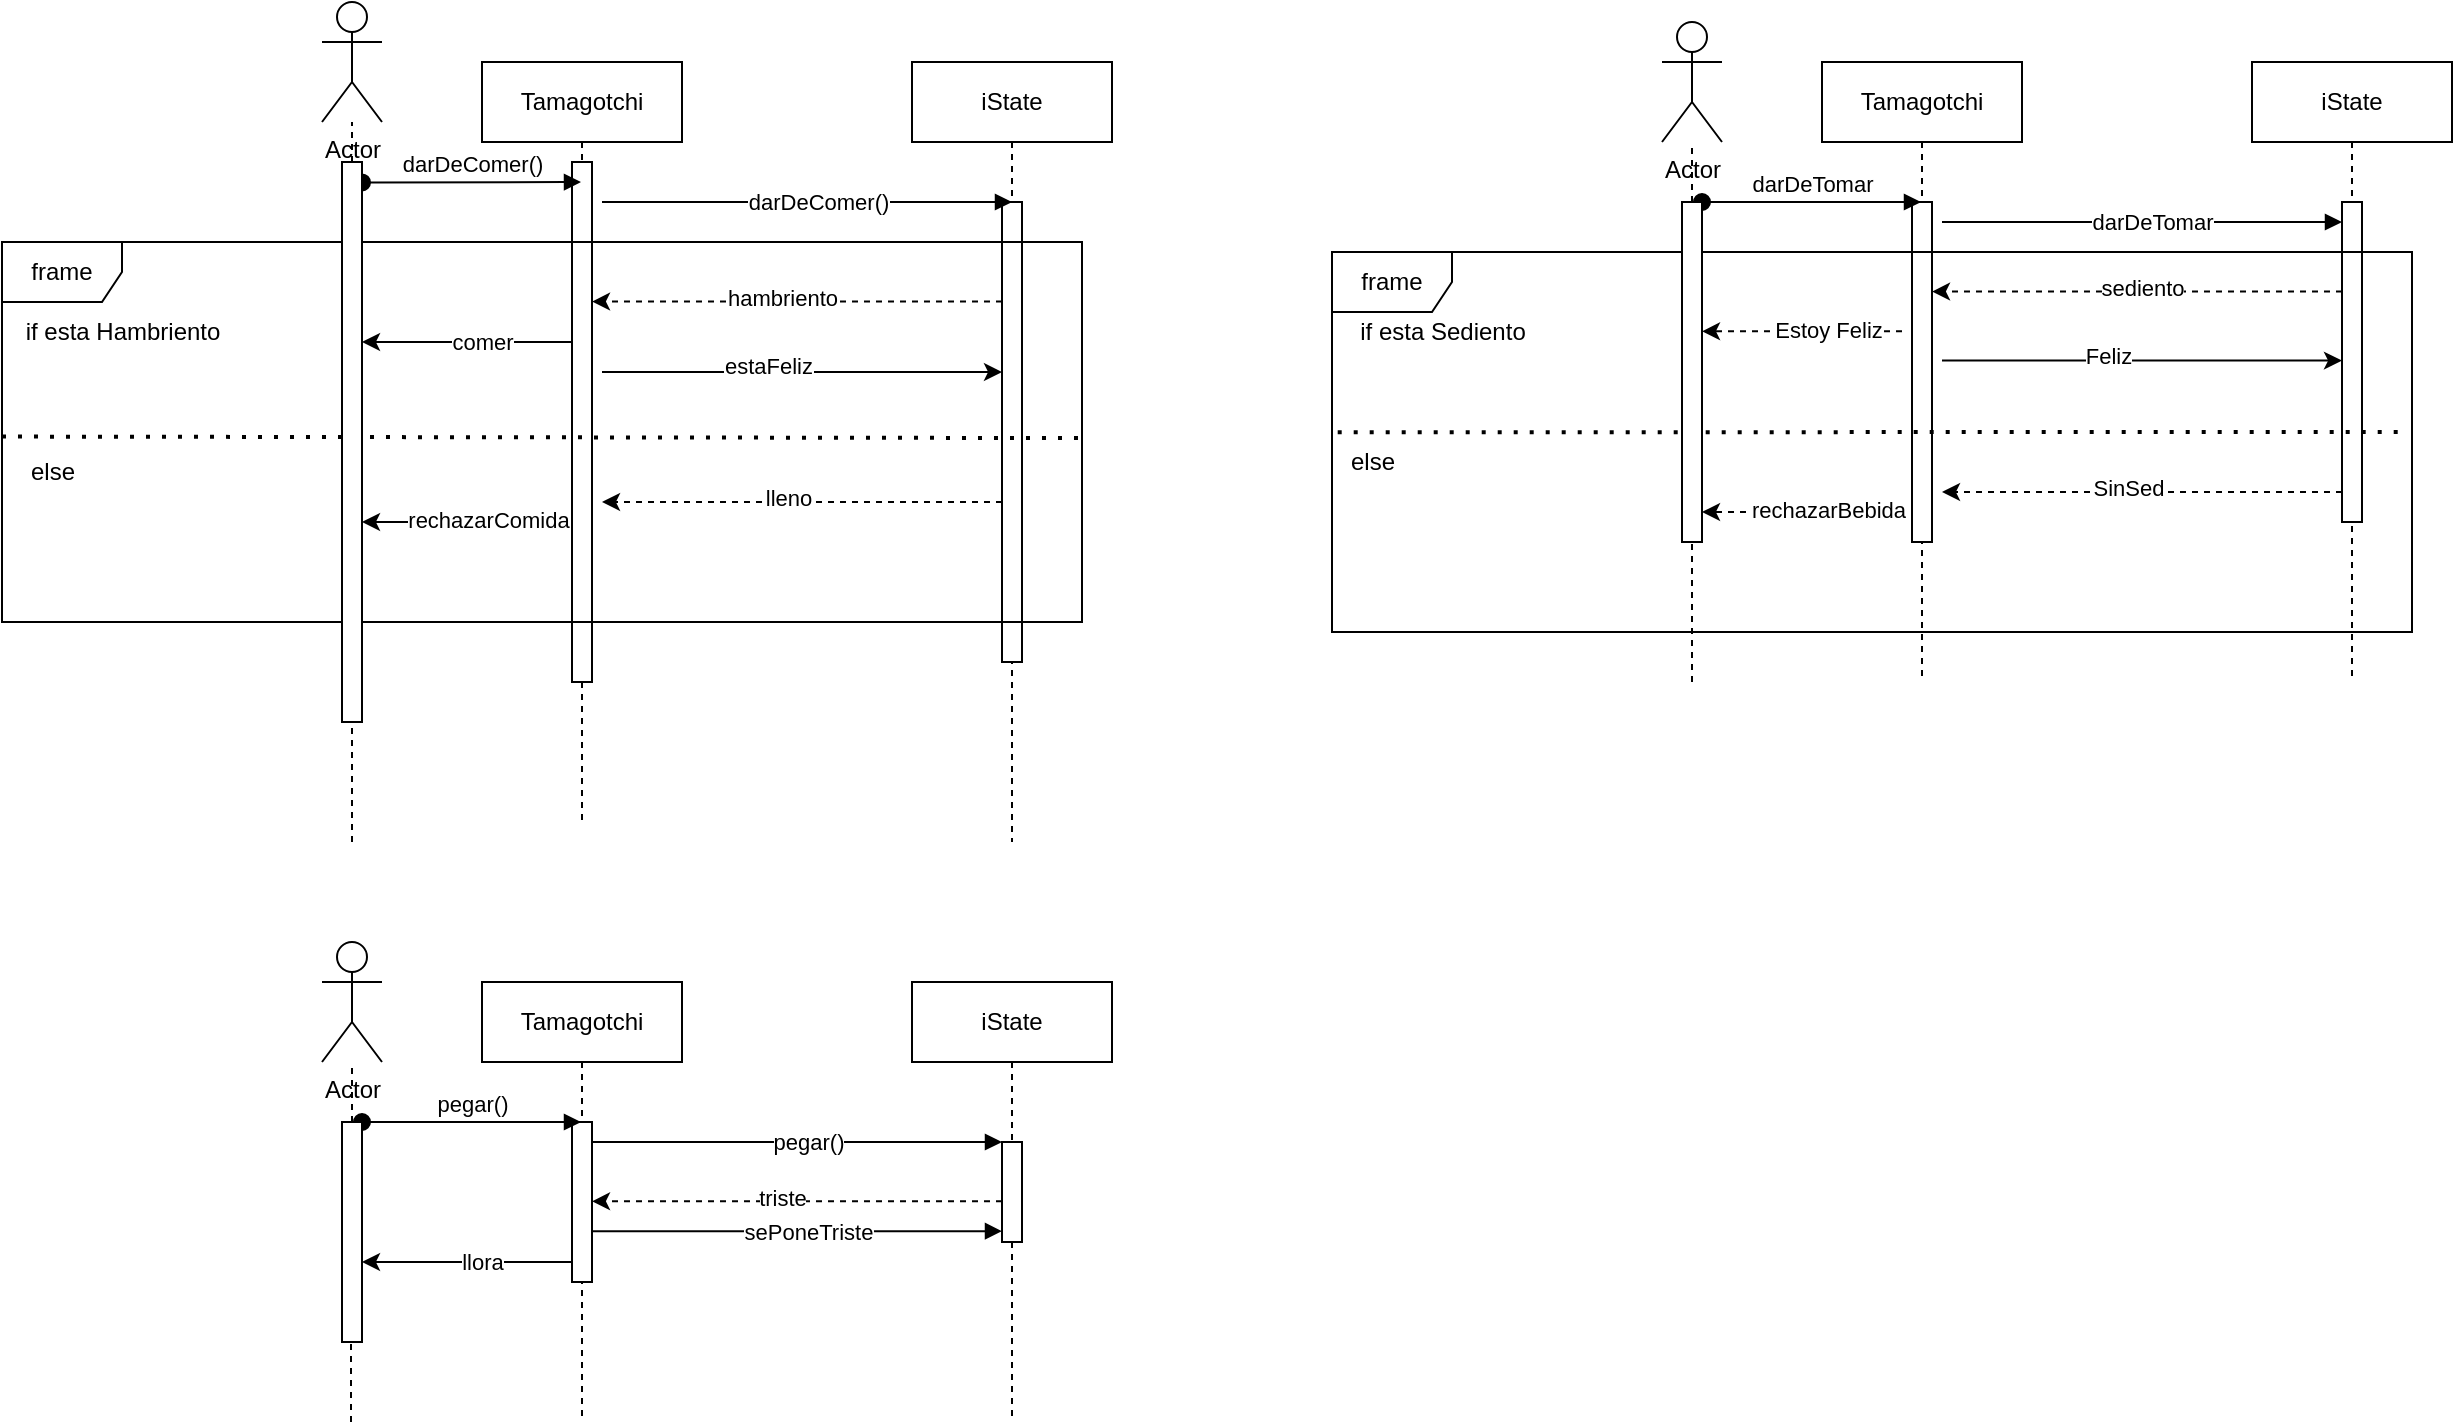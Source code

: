 <mxfile version="24.2.5" type="device">
  <diagram name="Page-1" id="2YBvvXClWsGukQMizWep">
    <mxGraphModel dx="1426" dy="317" grid="1" gridSize="10" guides="1" tooltips="1" connect="1" arrows="1" fold="1" page="1" pageScale="1" pageWidth="850" pageHeight="1100" math="0" shadow="0">
      <root>
        <mxCell id="0" />
        <mxCell id="1" parent="0" />
        <mxCell id="aM9ryv3xv72pqoxQDRHE-1" value="Tamagotchi" style="shape=umlLifeline;perimeter=lifelinePerimeter;whiteSpace=wrap;html=1;container=0;dropTarget=0;collapsible=0;recursiveResize=0;outlineConnect=0;portConstraint=eastwest;newEdgeStyle={&quot;edgeStyle&quot;:&quot;elbowEdgeStyle&quot;,&quot;elbow&quot;:&quot;vertical&quot;,&quot;curved&quot;:0,&quot;rounded&quot;:0};" parent="1" vertex="1">
          <mxGeometry x="110" y="40" width="100" height="380" as="geometry" />
        </mxCell>
        <mxCell id="aM9ryv3xv72pqoxQDRHE-2" value="&lt;span style=&quot;color: rgba(0, 0, 0, 0); font-family: monospace; font-size: 0px; text-align: start;&quot;&gt;%3CmxGraphModel%3E%3Croot%3E%3CmxCell%20id%3D%220%22%2F%3E%3CmxCell%20id%3D%221%22%20parent%3D%220%22%2F%3E%3CmxCell%20id%3D%222%22%20value%3D%22%22%20style%3D%22endArrow%3Dclassic%3Bhtml%3D1%3Brounded%3D0%3Bdashed%3D1%3B%22%20edge%3D%221%22%20parent%3D%221%22%3E%3CmxGeometry%20width%3D%2250%22%20height%3D%2250%22%20relative%3D%221%22%20as%3D%22geometry%22%3E%3CmxPoint%20x%3D%22370%22%20y%3D%22159.76%22%20as%3D%22sourcePoint%22%2F%3E%3CmxPoint%20x%3D%22165%22%20y%3D%22159.76%22%20as%3D%22targetPoint%22%2F%3E%3C%2FmxGeometry%3E%3C%2FmxCell%3E%3CmxCell%20id%3D%223%22%20value%3D%22hambriento%22%20style%3D%22edgeLabel%3Bhtml%3D1%3Balign%3Dcenter%3BverticalAlign%3Dmiddle%3Bresizable%3D0%3Bpoints%3D%5B%5D%3B%22%20vertex%3D%221%22%20connectable%3D%220%22%20parent%3D%222%22%3E%3CmxGeometry%20x%3D%220.073%22%20y%3D%22-2%22%20relative%3D%221%22%20as%3D%22geometry%22%3E%3CmxPoint%20as%3D%22offset%22%2F%3E%3C%2FmxGeometry%3E%3C%2FmxCell%3E%3C%2Froot%3E%3C%2FmxGraphModel%3E&lt;/span&gt;" style="html=1;points=[];perimeter=orthogonalPerimeter;outlineConnect=0;targetShapes=umlLifeline;portConstraint=eastwest;newEdgeStyle={&quot;edgeStyle&quot;:&quot;elbowEdgeStyle&quot;,&quot;elbow&quot;:&quot;vertical&quot;,&quot;curved&quot;:0,&quot;rounded&quot;:0};" parent="aM9ryv3xv72pqoxQDRHE-1" vertex="1">
          <mxGeometry x="45" y="50" width="10" height="260" as="geometry" />
        </mxCell>
        <mxCell id="aM9ryv3xv72pqoxQDRHE-5" value="iState" style="shape=umlLifeline;perimeter=lifelinePerimeter;whiteSpace=wrap;html=1;container=0;dropTarget=0;collapsible=0;recursiveResize=0;outlineConnect=0;portConstraint=eastwest;newEdgeStyle={&quot;edgeStyle&quot;:&quot;elbowEdgeStyle&quot;,&quot;elbow&quot;:&quot;vertical&quot;,&quot;curved&quot;:0,&quot;rounded&quot;:0};" parent="1" vertex="1">
          <mxGeometry x="325" y="40" width="100" height="390" as="geometry" />
        </mxCell>
        <mxCell id="aM9ryv3xv72pqoxQDRHE-6" value="" style="html=1;points=[];perimeter=orthogonalPerimeter;outlineConnect=0;targetShapes=umlLifeline;portConstraint=eastwest;newEdgeStyle={&quot;edgeStyle&quot;:&quot;elbowEdgeStyle&quot;,&quot;elbow&quot;:&quot;vertical&quot;,&quot;curved&quot;:0,&quot;rounded&quot;:0};" parent="aM9ryv3xv72pqoxQDRHE-5" vertex="1">
          <mxGeometry x="45" y="70" width="10" height="230" as="geometry" />
        </mxCell>
        <mxCell id="SROnAfn5t2hTbx7Tw3jQ-30" value="Actor" style="shape=umlActor;verticalLabelPosition=bottom;verticalAlign=top;html=1;outlineConnect=0;" parent="1" vertex="1">
          <mxGeometry x="30" y="10" width="30" height="60" as="geometry" />
        </mxCell>
        <mxCell id="SROnAfn5t2hTbx7Tw3jQ-31" value="frame" style="shape=umlFrame;whiteSpace=wrap;html=1;pointerEvents=0;" parent="1" vertex="1">
          <mxGeometry x="-130" y="130" width="540" height="190" as="geometry" />
        </mxCell>
        <mxCell id="aM9ryv3xv72pqoxQDRHE-3" value="darDeComer()" style="html=1;verticalAlign=bottom;startArrow=oval;endArrow=block;startSize=8;edgeStyle=elbowEdgeStyle;elbow=vertical;curved=0;rounded=0;" parent="1" edge="1">
          <mxGeometry x="0.003" relative="1" as="geometry">
            <mxPoint x="50" y="100.24" as="sourcePoint" />
            <mxPoint x="159.5" y="100.005" as="targetPoint" />
            <mxPoint as="offset" />
          </mxGeometry>
        </mxCell>
        <mxCell id="SROnAfn5t2hTbx7Tw3jQ-32" value="if esta Hambriento" style="text;html=1;align=center;verticalAlign=middle;resizable=0;points=[];autosize=1;strokeColor=none;fillColor=none;" parent="1" vertex="1">
          <mxGeometry x="-130" y="160" width="120" height="30" as="geometry" />
        </mxCell>
        <mxCell id="SROnAfn5t2hTbx7Tw3jQ-36" value="" style="endArrow=classic;html=1;rounded=0;dashed=1;" parent="1" edge="1">
          <mxGeometry width="50" height="50" relative="1" as="geometry">
            <mxPoint x="370" y="159.76" as="sourcePoint" />
            <mxPoint x="165" y="159.76" as="targetPoint" />
          </mxGeometry>
        </mxCell>
        <mxCell id="SROnAfn5t2hTbx7Tw3jQ-38" value="hambriento" style="edgeLabel;html=1;align=center;verticalAlign=middle;resizable=0;points=[];" parent="SROnAfn5t2hTbx7Tw3jQ-36" vertex="1" connectable="0">
          <mxGeometry x="0.073" y="-2" relative="1" as="geometry">
            <mxPoint as="offset" />
          </mxGeometry>
        </mxCell>
        <mxCell id="SROnAfn5t2hTbx7Tw3jQ-44" value="" style="endArrow=none;dashed=1;html=1;dashPattern=1 3;strokeWidth=2;rounded=0;entryX=1.003;entryY=0.516;entryDx=0;entryDy=0;entryPerimeter=0;exitX=0;exitY=0.512;exitDx=0;exitDy=0;exitPerimeter=0;" parent="1" source="SROnAfn5t2hTbx7Tw3jQ-31" target="SROnAfn5t2hTbx7Tw3jQ-31" edge="1">
          <mxGeometry width="50" height="50" relative="1" as="geometry">
            <mxPoint x="-131.08" y="230" as="sourcePoint" />
            <mxPoint x="410.0" y="221.47" as="targetPoint" />
          </mxGeometry>
        </mxCell>
        <mxCell id="SROnAfn5t2hTbx7Tw3jQ-45" value="else" style="text;html=1;align=center;verticalAlign=middle;resizable=0;points=[];autosize=1;strokeColor=none;fillColor=none;" parent="1" vertex="1">
          <mxGeometry x="-130" y="230" width="50" height="30" as="geometry" />
        </mxCell>
        <mxCell id="SROnAfn5t2hTbx7Tw3jQ-46" value="" style="endArrow=none;dashed=1;html=1;rounded=0;" parent="1" source="SROnAfn5t2hTbx7Tw3jQ-53" target="SROnAfn5t2hTbx7Tw3jQ-30" edge="1">
          <mxGeometry width="50" height="50" relative="1" as="geometry">
            <mxPoint x="45" y="320" as="sourcePoint" />
            <mxPoint x="200" y="200" as="targetPoint" />
          </mxGeometry>
        </mxCell>
        <mxCell id="SROnAfn5t2hTbx7Tw3jQ-47" value="" style="endArrow=classic;html=1;rounded=0;" parent="1" edge="1">
          <mxGeometry width="50" height="50" relative="1" as="geometry">
            <mxPoint x="155.0" y="180" as="sourcePoint" />
            <mxPoint x="50" y="180" as="targetPoint" />
          </mxGeometry>
        </mxCell>
        <mxCell id="SROnAfn5t2hTbx7Tw3jQ-48" value="comer" style="edgeLabel;html=1;align=center;verticalAlign=middle;resizable=0;points=[];" parent="SROnAfn5t2hTbx7Tw3jQ-47" vertex="1" connectable="0">
          <mxGeometry x="-0.138" relative="1" as="geometry">
            <mxPoint as="offset" />
          </mxGeometry>
        </mxCell>
        <mxCell id="SROnAfn5t2hTbx7Tw3jQ-49" value="" style="endArrow=classic;html=1;rounded=0;" parent="1" edge="1">
          <mxGeometry width="50" height="50" relative="1" as="geometry">
            <mxPoint x="170" y="195" as="sourcePoint" />
            <mxPoint x="370" y="195" as="targetPoint" />
          </mxGeometry>
        </mxCell>
        <mxCell id="SROnAfn5t2hTbx7Tw3jQ-50" value="estaFeliz" style="edgeLabel;html=1;align=center;verticalAlign=middle;resizable=0;points=[];" parent="SROnAfn5t2hTbx7Tw3jQ-49" vertex="1" connectable="0">
          <mxGeometry x="-0.17" y="3" relative="1" as="geometry">
            <mxPoint as="offset" />
          </mxGeometry>
        </mxCell>
        <mxCell id="SROnAfn5t2hTbx7Tw3jQ-51" value="" style="endArrow=classic;html=1;rounded=0;dashed=1;" parent="1" edge="1">
          <mxGeometry width="50" height="50" relative="1" as="geometry">
            <mxPoint x="370" y="260" as="sourcePoint" />
            <mxPoint x="170" y="260" as="targetPoint" />
            <Array as="points">
              <mxPoint x="270" y="260" />
            </Array>
          </mxGeometry>
        </mxCell>
        <mxCell id="SROnAfn5t2hTbx7Tw3jQ-52" value="lleno" style="edgeLabel;html=1;align=center;verticalAlign=middle;resizable=0;points=[];" parent="SROnAfn5t2hTbx7Tw3jQ-51" vertex="1" connectable="0">
          <mxGeometry x="0.073" y="-2" relative="1" as="geometry">
            <mxPoint as="offset" />
          </mxGeometry>
        </mxCell>
        <mxCell id="SROnAfn5t2hTbx7Tw3jQ-54" value="" style="endArrow=none;dashed=1;html=1;rounded=0;" parent="1" target="SROnAfn5t2hTbx7Tw3jQ-53" edge="1">
          <mxGeometry width="50" height="50" relative="1" as="geometry">
            <mxPoint x="45" y="430" as="sourcePoint" />
            <mxPoint x="45" y="160" as="targetPoint" />
          </mxGeometry>
        </mxCell>
        <mxCell id="SROnAfn5t2hTbx7Tw3jQ-53" value="&lt;span style=&quot;color: rgba(0, 0, 0, 0); font-family: monospace; font-size: 0px; text-align: start;&quot;&gt;%3CmxGraphModel%3E%3Croot%3E%3CmxCell%20id%3D%220%22%2F%3E%3CmxCell%20id%3D%221%22%20parent%3D%220%22%2F%3E%3CmxCell%20id%3D%222%22%20value%3D%22%22%20style%3D%22endArrow%3Dclassic%3Bhtml%3D1%3Brounded%3D0%3Bdashed%3D1%3B%22%20edge%3D%221%22%20parent%3D%221%22%3E%3CmxGeometry%20width%3D%2250%22%20height%3D%2250%22%20relative%3D%221%22%20as%3D%22geometry%22%3E%3CmxPoint%20x%3D%22370%22%20y%3D%22159.76%22%20as%3D%22sourcePoint%22%2F%3E%3CmxPoint%20x%3D%22165%22%20y%3D%22159.76%22%20as%3D%22targetPoint%22%2F%3E%3C%2FmxGeometry%3E%3C%2FmxCell%3E%3CmxCell%20id%3D%223%22%20value%3D%22hambriento%22%20style%3D%22edgeLabel%3Bhtml%3D1%3Balign%3Dcenter%3BverticalAlign%3Dmiddle%3Bresizable%3D0%3Bpoints%3D%5B%5D%3B%22%20vertex%3D%221%22%20connectable%3D%220%22%20parent%3D%222%22%3E%3CmxGeometry%20x%3D%220.073%22%20y%3D%22-2%22%20relative%3D%221%22%20as%3D%22geometry%22%3E%3CmxPoint%20as%3D%22offset%22%2F%3E%3C%2FmxGeometry%3E%3C%2FmxCell%3E%3C%2Froot%3E%3C%2FmxGraphModel%3E&lt;/span&gt;" style="html=1;points=[];perimeter=orthogonalPerimeter;outlineConnect=0;targetShapes=umlLifeline;portConstraint=eastwest;newEdgeStyle={&quot;edgeStyle&quot;:&quot;elbowEdgeStyle&quot;,&quot;elbow&quot;:&quot;vertical&quot;,&quot;curved&quot;:0,&quot;rounded&quot;:0};" parent="1" vertex="1">
          <mxGeometry x="40" y="90" width="10" height="280" as="geometry" />
        </mxCell>
        <mxCell id="SROnAfn5t2hTbx7Tw3jQ-55" value="" style="endArrow=classic;html=1;rounded=0;" parent="1" edge="1">
          <mxGeometry width="50" height="50" relative="1" as="geometry">
            <mxPoint x="150" y="270" as="sourcePoint" />
            <mxPoint x="50.0" y="270" as="targetPoint" />
            <Array as="points">
              <mxPoint x="100" y="270" />
            </Array>
          </mxGeometry>
        </mxCell>
        <mxCell id="SROnAfn5t2hTbx7Tw3jQ-56" value="rechazarComida" style="edgeLabel;html=1;align=center;verticalAlign=middle;resizable=0;points=[];" parent="SROnAfn5t2hTbx7Tw3jQ-55" vertex="1" connectable="0">
          <mxGeometry x="-0.246" y="-1" relative="1" as="geometry">
            <mxPoint as="offset" />
          </mxGeometry>
        </mxCell>
        <mxCell id="SROnAfn5t2hTbx7Tw3jQ-82" value="Tamagotchi" style="shape=umlLifeline;perimeter=lifelinePerimeter;whiteSpace=wrap;html=1;container=0;dropTarget=0;collapsible=0;recursiveResize=0;outlineConnect=0;portConstraint=eastwest;newEdgeStyle={&quot;edgeStyle&quot;:&quot;elbowEdgeStyle&quot;,&quot;elbow&quot;:&quot;vertical&quot;,&quot;curved&quot;:0,&quot;rounded&quot;:0};" parent="1" vertex="1">
          <mxGeometry x="110" y="500" width="100" height="220" as="geometry" />
        </mxCell>
        <mxCell id="SROnAfn5t2hTbx7Tw3jQ-83" value="&lt;span style=&quot;color: rgba(0, 0, 0, 0); font-family: monospace; font-size: 0px; text-align: start;&quot;&gt;%3CmxGraphModel%3E%3Croot%3E%3CmxCell%20id%3D%220%22%2F%3E%3CmxCell%20id%3D%221%22%20parent%3D%220%22%2F%3E%3CmxCell%20id%3D%222%22%20value%3D%22%22%20style%3D%22endArrow%3Dclassic%3Bhtml%3D1%3Brounded%3D0%3Bdashed%3D1%3B%22%20edge%3D%221%22%20parent%3D%221%22%3E%3CmxGeometry%20width%3D%2250%22%20height%3D%2250%22%20relative%3D%221%22%20as%3D%22geometry%22%3E%3CmxPoint%20x%3D%22370%22%20y%3D%22159.76%22%20as%3D%22sourcePoint%22%2F%3E%3CmxPoint%20x%3D%22165%22%20y%3D%22159.76%22%20as%3D%22targetPoint%22%2F%3E%3C%2FmxGeometry%3E%3C%2FmxCell%3E%3CmxCell%20id%3D%223%22%20value%3D%22hambriento%22%20style%3D%22edgeLabel%3Bhtml%3D1%3Balign%3Dcenter%3BverticalAlign%3Dmiddle%3Bresizable%3D0%3Bpoints%3D%5B%5D%3B%22%20vertex%3D%221%22%20connectable%3D%220%22%20parent%3D%222%22%3E%3CmxGeometry%20x%3D%220.073%22%20y%3D%22-2%22%20relative%3D%221%22%20as%3D%22geometry%22%3E%3CmxPoint%20as%3D%22offset%22%2F%3E%3C%2FmxGeometry%3E%3C%2FmxCell%3E%3C%2Froot%3E%3C%2FmxGraphModel%3E&lt;/span&gt;" style="html=1;points=[];perimeter=orthogonalPerimeter;outlineConnect=0;targetShapes=umlLifeline;portConstraint=eastwest;newEdgeStyle={&quot;edgeStyle&quot;:&quot;elbowEdgeStyle&quot;,&quot;elbow&quot;:&quot;vertical&quot;,&quot;curved&quot;:0,&quot;rounded&quot;:0};" parent="SROnAfn5t2hTbx7Tw3jQ-82" vertex="1">
          <mxGeometry x="45" y="70" width="10" height="80" as="geometry" />
        </mxCell>
        <mxCell id="SROnAfn5t2hTbx7Tw3jQ-84" value="iState" style="shape=umlLifeline;perimeter=lifelinePerimeter;whiteSpace=wrap;html=1;container=0;dropTarget=0;collapsible=0;recursiveResize=0;outlineConnect=0;portConstraint=eastwest;newEdgeStyle={&quot;edgeStyle&quot;:&quot;elbowEdgeStyle&quot;,&quot;elbow&quot;:&quot;vertical&quot;,&quot;curved&quot;:0,&quot;rounded&quot;:0};" parent="1" vertex="1">
          <mxGeometry x="325" y="500" width="100" height="220" as="geometry" />
        </mxCell>
        <mxCell id="SROnAfn5t2hTbx7Tw3jQ-85" value="" style="html=1;points=[];perimeter=orthogonalPerimeter;outlineConnect=0;targetShapes=umlLifeline;portConstraint=eastwest;newEdgeStyle={&quot;edgeStyle&quot;:&quot;elbowEdgeStyle&quot;,&quot;elbow&quot;:&quot;vertical&quot;,&quot;curved&quot;:0,&quot;rounded&quot;:0};" parent="SROnAfn5t2hTbx7Tw3jQ-84" vertex="1">
          <mxGeometry x="45" y="80" width="10" height="50" as="geometry" />
        </mxCell>
        <mxCell id="SROnAfn5t2hTbx7Tw3jQ-86" value="" style="html=1;verticalAlign=bottom;endArrow=block;edgeStyle=elbowEdgeStyle;elbow=vertical;curved=0;rounded=0;" parent="1" source="SROnAfn5t2hTbx7Tw3jQ-83" target="SROnAfn5t2hTbx7Tw3jQ-85" edge="1">
          <mxGeometry relative="1" as="geometry">
            <mxPoint x="300" y="590" as="sourcePoint" />
            <Array as="points">
              <mxPoint x="285" y="580" />
            </Array>
          </mxGeometry>
        </mxCell>
        <mxCell id="SROnAfn5t2hTbx7Tw3jQ-87" value="pegar()" style="edgeLabel;html=1;align=center;verticalAlign=middle;resizable=0;points=[];" parent="SROnAfn5t2hTbx7Tw3jQ-86" vertex="1" connectable="0">
          <mxGeometry x="0.048" relative="1" as="geometry">
            <mxPoint as="offset" />
          </mxGeometry>
        </mxCell>
        <mxCell id="SROnAfn5t2hTbx7Tw3jQ-88" value="Actor" style="shape=umlActor;verticalLabelPosition=bottom;verticalAlign=top;html=1;outlineConnect=0;" parent="1" vertex="1">
          <mxGeometry x="30" y="480" width="30" height="60" as="geometry" />
        </mxCell>
        <mxCell id="SROnAfn5t2hTbx7Tw3jQ-90" value="pegar()" style="html=1;verticalAlign=bottom;startArrow=oval;endArrow=block;startSize=8;edgeStyle=elbowEdgeStyle;elbow=vertical;curved=0;rounded=0;" parent="1" target="SROnAfn5t2hTbx7Tw3jQ-82" edge="1">
          <mxGeometry x="-0.005" relative="1" as="geometry">
            <mxPoint x="50" y="570" as="sourcePoint" />
            <mxPoint x="139.5" y="569.966" as="targetPoint" />
            <mxPoint as="offset" />
          </mxGeometry>
        </mxCell>
        <mxCell id="SROnAfn5t2hTbx7Tw3jQ-92" value="" style="endArrow=classic;html=1;rounded=0;dashed=1;" parent="1" edge="1">
          <mxGeometry width="50" height="50" relative="1" as="geometry">
            <mxPoint x="370" y="609.66" as="sourcePoint" />
            <mxPoint x="165" y="609.66" as="targetPoint" />
          </mxGeometry>
        </mxCell>
        <mxCell id="SROnAfn5t2hTbx7Tw3jQ-93" value="triste" style="edgeLabel;html=1;align=center;verticalAlign=middle;resizable=0;points=[];" parent="SROnAfn5t2hTbx7Tw3jQ-92" vertex="1" connectable="0">
          <mxGeometry x="0.073" y="-2" relative="1" as="geometry">
            <mxPoint as="offset" />
          </mxGeometry>
        </mxCell>
        <mxCell id="SROnAfn5t2hTbx7Tw3jQ-96" value="" style="endArrow=none;dashed=1;html=1;rounded=0;" parent="1" source="SROnAfn5t2hTbx7Tw3jQ-104" edge="1">
          <mxGeometry width="50" height="50" relative="1" as="geometry">
            <mxPoint x="45" y="780" as="sourcePoint" />
            <mxPoint x="45" y="540.0" as="targetPoint" />
          </mxGeometry>
        </mxCell>
        <mxCell id="SROnAfn5t2hTbx7Tw3jQ-97" value="" style="endArrow=classic;html=1;rounded=0;" parent="1" source="SROnAfn5t2hTbx7Tw3jQ-83" edge="1">
          <mxGeometry width="50" height="50" relative="1" as="geometry">
            <mxPoint x="150" y="710" as="sourcePoint" />
            <mxPoint x="50" y="640" as="targetPoint" />
          </mxGeometry>
        </mxCell>
        <mxCell id="SROnAfn5t2hTbx7Tw3jQ-98" value="llora" style="edgeLabel;html=1;align=center;verticalAlign=middle;resizable=0;points=[];" parent="SROnAfn5t2hTbx7Tw3jQ-97" vertex="1" connectable="0">
          <mxGeometry x="-0.138" relative="1" as="geometry">
            <mxPoint as="offset" />
          </mxGeometry>
        </mxCell>
        <mxCell id="SROnAfn5t2hTbx7Tw3jQ-103" value="" style="endArrow=none;dashed=1;html=1;rounded=0;" parent="1" target="SROnAfn5t2hTbx7Tw3jQ-104" edge="1">
          <mxGeometry width="50" height="50" relative="1" as="geometry">
            <mxPoint x="44.5" y="720" as="sourcePoint" />
            <mxPoint x="45" y="540" as="targetPoint" />
          </mxGeometry>
        </mxCell>
        <mxCell id="SROnAfn5t2hTbx7Tw3jQ-104" value="&lt;span style=&quot;color: rgba(0, 0, 0, 0); font-family: monospace; font-size: 0px; text-align: start;&quot;&gt;%3CmxGraphModel%3E%3Croot%3E%3CmxCell%20id%3D%220%22%2F%3E%3CmxCell%20id%3D%221%22%20parent%3D%220%22%2F%3E%3CmxCell%20id%3D%222%22%20value%3D%22%22%20style%3D%22endArrow%3Dclassic%3Bhtml%3D1%3Brounded%3D0%3Bdashed%3D1%3B%22%20edge%3D%221%22%20parent%3D%221%22%3E%3CmxGeometry%20width%3D%2250%22%20height%3D%2250%22%20relative%3D%221%22%20as%3D%22geometry%22%3E%3CmxPoint%20x%3D%22370%22%20y%3D%22159.76%22%20as%3D%22sourcePoint%22%2F%3E%3CmxPoint%20x%3D%22165%22%20y%3D%22159.76%22%20as%3D%22targetPoint%22%2F%3E%3C%2FmxGeometry%3E%3C%2FmxCell%3E%3CmxCell%20id%3D%223%22%20value%3D%22hambriento%22%20style%3D%22edgeLabel%3Bhtml%3D1%3Balign%3Dcenter%3BverticalAlign%3Dmiddle%3Bresizable%3D0%3Bpoints%3D%5B%5D%3B%22%20vertex%3D%221%22%20connectable%3D%220%22%20parent%3D%222%22%3E%3CmxGeometry%20x%3D%220.073%22%20y%3D%22-2%22%20relative%3D%221%22%20as%3D%22geometry%22%3E%3CmxPoint%20as%3D%22offset%22%2F%3E%3C%2FmxGeometry%3E%3C%2FmxCell%3E%3C%2Froot%3E%3C%2FmxGraphModel%3E&lt;/span&gt;" style="html=1;points=[];perimeter=orthogonalPerimeter;outlineConnect=0;targetShapes=umlLifeline;portConstraint=eastwest;newEdgeStyle={&quot;edgeStyle&quot;:&quot;elbowEdgeStyle&quot;,&quot;elbow&quot;:&quot;vertical&quot;,&quot;curved&quot;:0,&quot;rounded&quot;:0};" parent="1" vertex="1">
          <mxGeometry x="40" y="570" width="10" height="110" as="geometry" />
        </mxCell>
        <mxCell id="SROnAfn5t2hTbx7Tw3jQ-107" value="Tamagotchi" style="shape=umlLifeline;perimeter=lifelinePerimeter;whiteSpace=wrap;html=1;container=0;dropTarget=0;collapsible=0;recursiveResize=0;outlineConnect=0;portConstraint=eastwest;newEdgeStyle={&quot;edgeStyle&quot;:&quot;elbowEdgeStyle&quot;,&quot;elbow&quot;:&quot;vertical&quot;,&quot;curved&quot;:0,&quot;rounded&quot;:0};" parent="1" vertex="1">
          <mxGeometry x="780" y="40" width="100" height="310" as="geometry" />
        </mxCell>
        <mxCell id="SROnAfn5t2hTbx7Tw3jQ-108" value="&lt;span style=&quot;color: rgba(0, 0, 0, 0); font-family: monospace; font-size: 0px; text-align: start;&quot;&gt;%3CmxGraphModel%3E%3Croot%3E%3CmxCell%20id%3D%220%22%2F%3E%3CmxCell%20id%3D%221%22%20parent%3D%220%22%2F%3E%3CmxCell%20id%3D%222%22%20value%3D%22%22%20style%3D%22endArrow%3Dclassic%3Bhtml%3D1%3Brounded%3D0%3Bdashed%3D1%3B%22%20edge%3D%221%22%20parent%3D%221%22%3E%3CmxGeometry%20width%3D%2250%22%20height%3D%2250%22%20relative%3D%221%22%20as%3D%22geometry%22%3E%3CmxPoint%20x%3D%22370%22%20y%3D%22159.76%22%20as%3D%22sourcePoint%22%2F%3E%3CmxPoint%20x%3D%22165%22%20y%3D%22159.76%22%20as%3D%22targetPoint%22%2F%3E%3C%2FmxGeometry%3E%3C%2FmxCell%3E%3CmxCell%20id%3D%223%22%20value%3D%22hambriento%22%20style%3D%22edgeLabel%3Bhtml%3D1%3Balign%3Dcenter%3BverticalAlign%3Dmiddle%3Bresizable%3D0%3Bpoints%3D%5B%5D%3B%22%20vertex%3D%221%22%20connectable%3D%220%22%20parent%3D%222%22%3E%3CmxGeometry%20x%3D%220.073%22%20y%3D%22-2%22%20relative%3D%221%22%20as%3D%22geometry%22%3E%3CmxPoint%20as%3D%22offset%22%2F%3E%3C%2FmxGeometry%3E%3C%2FmxCell%3E%3C%2Froot%3E%3C%2FmxGraphModel%3E&lt;/span&gt;" style="html=1;points=[];perimeter=orthogonalPerimeter;outlineConnect=0;targetShapes=umlLifeline;portConstraint=eastwest;newEdgeStyle={&quot;edgeStyle&quot;:&quot;elbowEdgeStyle&quot;,&quot;elbow&quot;:&quot;vertical&quot;,&quot;curved&quot;:0,&quot;rounded&quot;:0};" parent="SROnAfn5t2hTbx7Tw3jQ-107" vertex="1">
          <mxGeometry x="45" y="70" width="10" height="170" as="geometry" />
        </mxCell>
        <mxCell id="SROnAfn5t2hTbx7Tw3jQ-109" value="iState" style="shape=umlLifeline;perimeter=lifelinePerimeter;whiteSpace=wrap;html=1;container=0;dropTarget=0;collapsible=0;recursiveResize=0;outlineConnect=0;portConstraint=eastwest;newEdgeStyle={&quot;edgeStyle&quot;:&quot;elbowEdgeStyle&quot;,&quot;elbow&quot;:&quot;vertical&quot;,&quot;curved&quot;:0,&quot;rounded&quot;:0};" parent="1" vertex="1">
          <mxGeometry x="995" y="40" width="100" height="310" as="geometry" />
        </mxCell>
        <mxCell id="SROnAfn5t2hTbx7Tw3jQ-110" value="" style="html=1;points=[];perimeter=orthogonalPerimeter;outlineConnect=0;targetShapes=umlLifeline;portConstraint=eastwest;newEdgeStyle={&quot;edgeStyle&quot;:&quot;elbowEdgeStyle&quot;,&quot;elbow&quot;:&quot;vertical&quot;,&quot;curved&quot;:0,&quot;rounded&quot;:0};" parent="SROnAfn5t2hTbx7Tw3jQ-109" vertex="1">
          <mxGeometry x="45" y="70" width="10" height="160" as="geometry" />
        </mxCell>
        <mxCell id="SROnAfn5t2hTbx7Tw3jQ-111" value="" style="html=1;verticalAlign=bottom;endArrow=block;edgeStyle=elbowEdgeStyle;elbow=vertical;curved=0;rounded=0;exitX=1.5;exitY=0.059;exitDx=0;exitDy=0;exitPerimeter=0;" parent="1" edge="1" target="SROnAfn5t2hTbx7Tw3jQ-110" source="SROnAfn5t2hTbx7Tw3jQ-108">
          <mxGeometry relative="1" as="geometry">
            <mxPoint x="840" y="120" as="sourcePoint" />
            <Array as="points">
              <mxPoint x="960" y="120" />
            </Array>
            <mxPoint x="1030" y="120" as="targetPoint" />
          </mxGeometry>
        </mxCell>
        <mxCell id="SROnAfn5t2hTbx7Tw3jQ-112" value="darDeTomar" style="edgeLabel;html=1;align=center;verticalAlign=middle;resizable=0;points=[];" parent="SROnAfn5t2hTbx7Tw3jQ-111" vertex="1" connectable="0">
          <mxGeometry x="0.048" relative="1" as="geometry">
            <mxPoint as="offset" />
          </mxGeometry>
        </mxCell>
        <mxCell id="SROnAfn5t2hTbx7Tw3jQ-113" value="Actor" style="shape=umlActor;verticalLabelPosition=bottom;verticalAlign=top;html=1;outlineConnect=0;" parent="1" vertex="1">
          <mxGeometry x="700" y="20" width="30" height="60" as="geometry" />
        </mxCell>
        <mxCell id="SROnAfn5t2hTbx7Tw3jQ-114" value="frame" style="shape=umlFrame;whiteSpace=wrap;html=1;pointerEvents=0;" parent="1" vertex="1">
          <mxGeometry x="535" y="135" width="540" height="190" as="geometry" />
        </mxCell>
        <mxCell id="SROnAfn5t2hTbx7Tw3jQ-115" value="darDeTomar" style="html=1;verticalAlign=bottom;startArrow=oval;endArrow=block;startSize=8;edgeStyle=elbowEdgeStyle;elbow=vertical;curved=0;rounded=0;" parent="1" target="SROnAfn5t2hTbx7Tw3jQ-107" edge="1">
          <mxGeometry relative="1" as="geometry">
            <mxPoint x="720" y="110" as="sourcePoint" />
            <mxPoint x="809.5" y="109.966" as="targetPoint" />
          </mxGeometry>
        </mxCell>
        <mxCell id="SROnAfn5t2hTbx7Tw3jQ-116" value="if esta Sediento" style="text;html=1;align=center;verticalAlign=middle;resizable=0;points=[];autosize=1;strokeColor=none;fillColor=none;" parent="1" vertex="1">
          <mxGeometry x="535" y="160" width="110" height="30" as="geometry" />
        </mxCell>
        <mxCell id="SROnAfn5t2hTbx7Tw3jQ-117" value="" style="endArrow=classic;html=1;rounded=0;dashed=1;" parent="1" edge="1">
          <mxGeometry width="50" height="50" relative="1" as="geometry">
            <mxPoint x="1040" y="154.76" as="sourcePoint" />
            <mxPoint x="835" y="154.76" as="targetPoint" />
          </mxGeometry>
        </mxCell>
        <mxCell id="SROnAfn5t2hTbx7Tw3jQ-118" value="sediento" style="edgeLabel;html=1;align=center;verticalAlign=middle;resizable=0;points=[];" parent="SROnAfn5t2hTbx7Tw3jQ-117" vertex="1" connectable="0">
          <mxGeometry x="0.073" y="-2" relative="1" as="geometry">
            <mxPoint x="10" as="offset" />
          </mxGeometry>
        </mxCell>
        <mxCell id="SROnAfn5t2hTbx7Tw3jQ-119" value="" style="endArrow=none;dashed=1;html=1;dashPattern=1 3;strokeWidth=2;rounded=0;exitX=0.157;exitY=0.004;exitDx=0;exitDy=0;exitPerimeter=0;" parent="1" source="SROnAfn5t2hTbx7Tw3jQ-120" edge="1">
          <mxGeometry width="50" height="50" relative="1" as="geometry">
            <mxPoint x="538.92" y="225" as="sourcePoint" />
            <mxPoint x="1070" y="225" as="targetPoint" />
          </mxGeometry>
        </mxCell>
        <mxCell id="SROnAfn5t2hTbx7Tw3jQ-120" value="else" style="text;html=1;align=center;verticalAlign=middle;resizable=0;points=[];autosize=1;strokeColor=none;fillColor=none;" parent="1" vertex="1">
          <mxGeometry x="530" y="225" width="50" height="30" as="geometry" />
        </mxCell>
        <mxCell id="SROnAfn5t2hTbx7Tw3jQ-121" value="" style="endArrow=none;dashed=1;html=1;rounded=0;" parent="1" source="SROnAfn5t2hTbx7Tw3jQ-129" target="SROnAfn5t2hTbx7Tw3jQ-113" edge="1">
          <mxGeometry width="50" height="50" relative="1" as="geometry">
            <mxPoint x="715" y="320" as="sourcePoint" />
            <mxPoint x="870" y="200" as="targetPoint" />
          </mxGeometry>
        </mxCell>
        <mxCell id="SROnAfn5t2hTbx7Tw3jQ-124" value="" style="endArrow=classic;html=1;rounded=0;" parent="1" edge="1">
          <mxGeometry width="50" height="50" relative="1" as="geometry">
            <mxPoint x="840" y="189.31" as="sourcePoint" />
            <mxPoint x="1040" y="189.31" as="targetPoint" />
          </mxGeometry>
        </mxCell>
        <mxCell id="SROnAfn5t2hTbx7Tw3jQ-125" value="Feliz" style="edgeLabel;html=1;align=center;verticalAlign=middle;resizable=0;points=[];" parent="SROnAfn5t2hTbx7Tw3jQ-124" vertex="1" connectable="0">
          <mxGeometry x="-0.17" y="3" relative="1" as="geometry">
            <mxPoint as="offset" />
          </mxGeometry>
        </mxCell>
        <mxCell id="SROnAfn5t2hTbx7Tw3jQ-126" value="" style="endArrow=classic;html=1;rounded=0;dashed=1;" parent="1" edge="1">
          <mxGeometry width="50" height="50" relative="1" as="geometry">
            <mxPoint x="1040" y="255" as="sourcePoint" />
            <mxPoint x="840" y="255" as="targetPoint" />
          </mxGeometry>
        </mxCell>
        <mxCell id="SROnAfn5t2hTbx7Tw3jQ-127" value="SinSed" style="edgeLabel;html=1;align=center;verticalAlign=middle;resizable=0;points=[];" parent="SROnAfn5t2hTbx7Tw3jQ-126" vertex="1" connectable="0">
          <mxGeometry x="0.073" y="-2" relative="1" as="geometry">
            <mxPoint as="offset" />
          </mxGeometry>
        </mxCell>
        <mxCell id="SROnAfn5t2hTbx7Tw3jQ-128" value="" style="endArrow=none;dashed=1;html=1;rounded=0;" parent="1" edge="1">
          <mxGeometry width="50" height="50" relative="1" as="geometry">
            <mxPoint x="715" y="350" as="sourcePoint" />
            <mxPoint x="715" y="100" as="targetPoint" />
          </mxGeometry>
        </mxCell>
        <mxCell id="SROnAfn5t2hTbx7Tw3jQ-129" value="&lt;span style=&quot;color: rgba(0, 0, 0, 0); font-family: monospace; font-size: 0px; text-align: start;&quot;&gt;%3CmxGraphModel%3E%3Croot%3E%3CmxCell%20id%3D%220%22%2F%3E%3CmxCell%20id%3D%221%22%20parent%3D%220%22%2F%3E%3CmxCell%20id%3D%222%22%20value%3D%22%22%20style%3D%22endArrow%3Dclassic%3Bhtml%3D1%3Brounded%3D0%3Bdashed%3D1%3B%22%20edge%3D%221%22%20parent%3D%221%22%3E%3CmxGeometry%20width%3D%2250%22%20height%3D%2250%22%20relative%3D%221%22%20as%3D%22geometry%22%3E%3CmxPoint%20x%3D%22370%22%20y%3D%22159.76%22%20as%3D%22sourcePoint%22%2F%3E%3CmxPoint%20x%3D%22165%22%20y%3D%22159.76%22%20as%3D%22targetPoint%22%2F%3E%3C%2FmxGeometry%3E%3C%2FmxCell%3E%3CmxCell%20id%3D%223%22%20value%3D%22hambriento%22%20style%3D%22edgeLabel%3Bhtml%3D1%3Balign%3Dcenter%3BverticalAlign%3Dmiddle%3Bresizable%3D0%3Bpoints%3D%5B%5D%3B%22%20vertex%3D%221%22%20connectable%3D%220%22%20parent%3D%222%22%3E%3CmxGeometry%20x%3D%220.073%22%20y%3D%22-2%22%20relative%3D%221%22%20as%3D%22geometry%22%3E%3CmxPoint%20as%3D%22offset%22%2F%3E%3C%2FmxGeometry%3E%3C%2FmxCell%3E%3C%2Froot%3E%3C%2FmxGraphModel%3E&lt;/span&gt;" style="html=1;points=[];perimeter=orthogonalPerimeter;outlineConnect=0;targetShapes=umlLifeline;portConstraint=eastwest;newEdgeStyle={&quot;edgeStyle&quot;:&quot;elbowEdgeStyle&quot;,&quot;elbow&quot;:&quot;vertical&quot;,&quot;curved&quot;:0,&quot;rounded&quot;:0};" parent="1" vertex="1">
          <mxGeometry x="710" y="110" width="10" height="170" as="geometry" />
        </mxCell>
        <mxCell id="SROnAfn5t2hTbx7Tw3jQ-130" value="" style="endArrow=classic;html=1;rounded=0;dashed=1;" parent="1" edge="1">
          <mxGeometry width="50" height="50" relative="1" as="geometry">
            <mxPoint x="820" y="265" as="sourcePoint" />
            <mxPoint x="720.0" y="265" as="targetPoint" />
            <Array as="points" />
          </mxGeometry>
        </mxCell>
        <mxCell id="SROnAfn5t2hTbx7Tw3jQ-131" value="rechazarBebida" style="edgeLabel;html=1;align=center;verticalAlign=middle;resizable=0;points=[];" parent="SROnAfn5t2hTbx7Tw3jQ-130" vertex="1" connectable="0">
          <mxGeometry x="-0.246" y="-1" relative="1" as="geometry">
            <mxPoint as="offset" />
          </mxGeometry>
        </mxCell>
        <mxCell id="_6ZAaDRewqLk-YYsz6ZI-13" value="" style="html=1;verticalAlign=bottom;endArrow=block;edgeStyle=elbowEdgeStyle;elbow=vertical;curved=0;rounded=0;" edge="1" parent="1">
          <mxGeometry relative="1" as="geometry">
            <mxPoint x="170" y="110" as="sourcePoint" />
            <Array as="points">
              <mxPoint x="290" y="110" />
            </Array>
            <mxPoint x="375" y="110" as="targetPoint" />
          </mxGeometry>
        </mxCell>
        <mxCell id="_6ZAaDRewqLk-YYsz6ZI-14" value="darDeComer()" style="edgeLabel;html=1;align=center;verticalAlign=middle;resizable=0;points=[];" vertex="1" connectable="0" parent="_6ZAaDRewqLk-YYsz6ZI-13">
          <mxGeometry x="0.048" relative="1" as="geometry">
            <mxPoint as="offset" />
          </mxGeometry>
        </mxCell>
        <mxCell id="_6ZAaDRewqLk-YYsz6ZI-15" value="" style="endArrow=classic;html=1;rounded=0;dashed=1;" edge="1" parent="1">
          <mxGeometry width="50" height="50" relative="1" as="geometry">
            <mxPoint x="820" y="174.66" as="sourcePoint" />
            <mxPoint x="720.0" y="174.66" as="targetPoint" />
            <Array as="points" />
          </mxGeometry>
        </mxCell>
        <mxCell id="_6ZAaDRewqLk-YYsz6ZI-16" value="Estoy Feliz" style="edgeLabel;html=1;align=center;verticalAlign=middle;resizable=0;points=[];" vertex="1" connectable="0" parent="_6ZAaDRewqLk-YYsz6ZI-15">
          <mxGeometry x="-0.246" y="-1" relative="1" as="geometry">
            <mxPoint as="offset" />
          </mxGeometry>
        </mxCell>
        <mxCell id="_6ZAaDRewqLk-YYsz6ZI-17" value="" style="html=1;verticalAlign=bottom;endArrow=block;edgeStyle=elbowEdgeStyle;elbow=vertical;curved=0;rounded=0;" edge="1" parent="1">
          <mxGeometry relative="1" as="geometry">
            <mxPoint x="165" y="624.58" as="sourcePoint" />
            <Array as="points">
              <mxPoint x="280" y="624.58" />
            </Array>
            <mxPoint x="370" y="624.58" as="targetPoint" />
          </mxGeometry>
        </mxCell>
        <mxCell id="_6ZAaDRewqLk-YYsz6ZI-18" value="sePoneTriste" style="edgeLabel;html=1;align=center;verticalAlign=middle;resizable=0;points=[];" vertex="1" connectable="0" parent="_6ZAaDRewqLk-YYsz6ZI-17">
          <mxGeometry x="0.048" relative="1" as="geometry">
            <mxPoint as="offset" />
          </mxGeometry>
        </mxCell>
      </root>
    </mxGraphModel>
  </diagram>
</mxfile>
